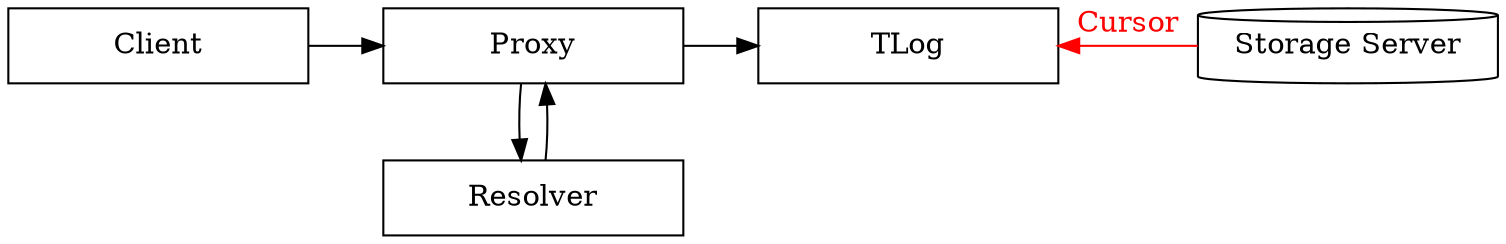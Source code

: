 digraph FDB {
    {
        node [margin=0 shape=box, width=2];

        client [label="Client"];
        proxy [label="Proxy"];
        resolver [label="Resolver"];
        tlog [label="TLog"];
        storage [label="Storage Server", shape=cylinder];
    }
    
    {
        rankdir="LR";
        rank="min";
        client; proxy; tlog; storage;
    }
    
    client -> proxy;
    proxy -> resolver;
    resolver -> proxy;
    proxy -> tlog;
    tlog -> storage [dir="back",label=<<FONT COLOR="red">Cursor</FONT>>, color="red"];
}


